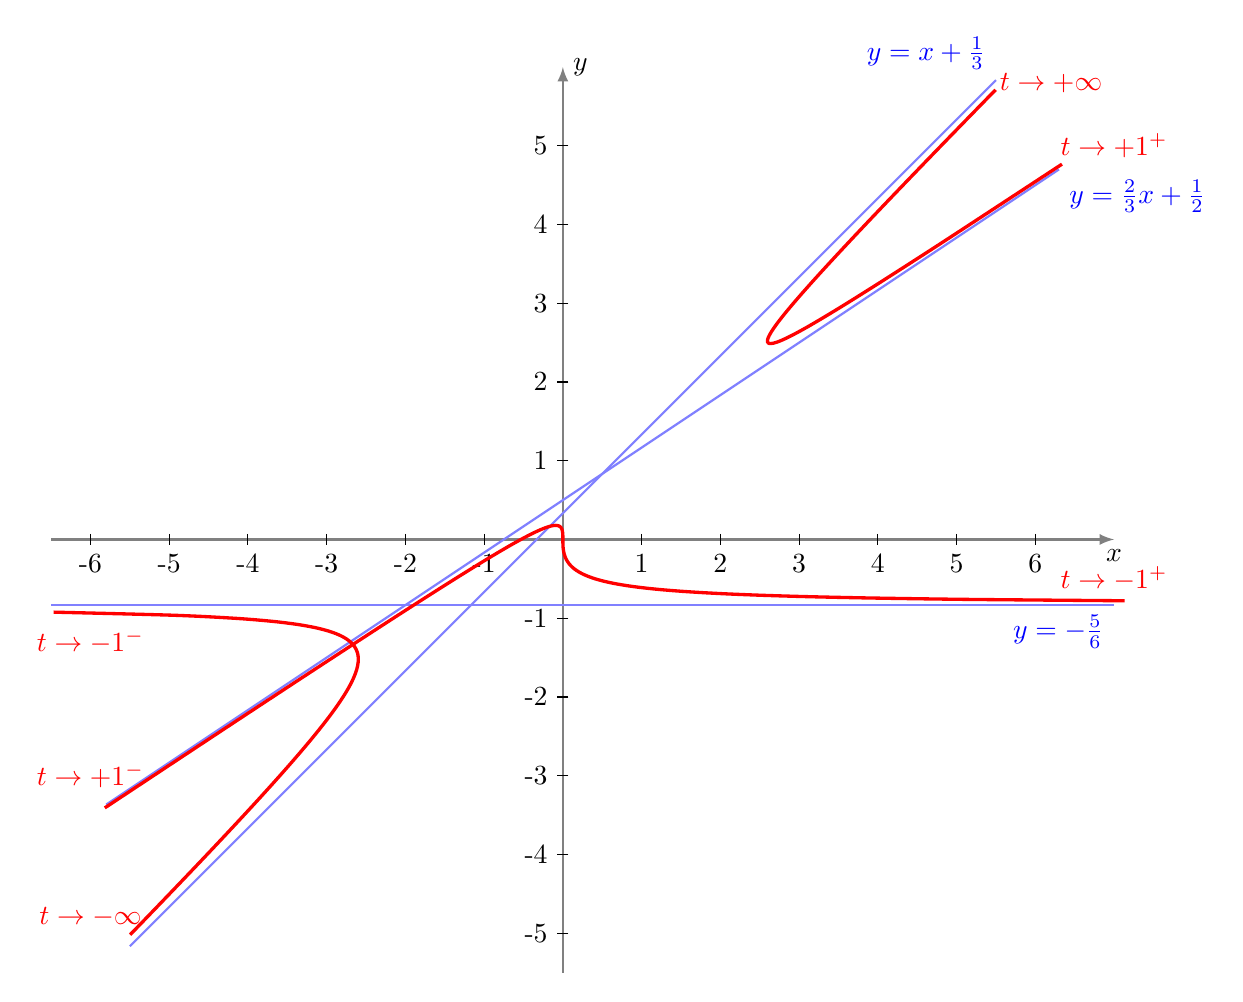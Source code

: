 \begin{tikzpicture}

% Axes
     \draw[->,>=latex,thick, gray] (-6.5,0)--(7,0) node[below,black] {$x$};
     \draw[->,>=latex,thick, gray] (0,-5.5)--(0,6) node[right,black] {$y$};

 % Ticks
    	\foreach \x in {1,...,6}
     		\draw (\x,2pt) -- (\x,-2pt)
			node[anchor=north] {\x};
    	\foreach \x in {-1,...,-6}
     		\draw (\x,2pt) -- (\x,-2pt)
			node[anchor=north] {\x};
    	\foreach \x in {1,...,5}
     		\draw (2pt,\x) -- (-2pt,\x)
			node[anchor=east] {\x};
    	\foreach \x in {-1,...,-5}
     		\draw (2pt,\x) -- (-2pt,\x)
			node[anchor=east] {\x};

% Asymptotes
 \draw[thick, blue!50] (-6.5,{-5/6})--(7,{-5/6}) node[below left,blue] {$y=-\frac56$};

 \def\x{-5.8};      \def\y{6.3};
 \draw[thick, blue!50] (\x,{2*\x/3+1/2})--(\y,{2*\y/3+1/2}) node[below right,blue] {$y=\frac23x+\frac12$};

 \def\x{-5.5};      \def\y{5.5};
 \draw[thick, blue!50] (\x,{\x+1/3})--(\y,{\y+1/3}) node[above left,blue] {$y=x+\frac13$};


% Courbe
% Sur ]1,+\infty[
     \draw [very thick, color=red,samples=100,smooth, variable=\t,domain=1.1:5.3] plot( {(\t*\t*\t)/(\t*\t-1)} , {(\t*(3*\t-2))/(3*(\t-1))} );

% Sur ]-\infty,-1[
      \draw [very thick, color=red,samples=100,smooth, variable=\t,domain=-5.3:-1.097] plot( {(\t*\t*\t)/(\t*\t-1)} , {(\t*(3*\t-2))/(3*(\t-1))} );

% Entre -1 et 1
      \draw [very thick, color=red,samples=100,smooth, variable=\t,domain=-0.94:0.93] plot( {(\t*\t*\t)/(\t*\t-1)} , {(\t*(3*\t-2))/(3*(\t-1))} );

% Branches

  \node[red] at (-6,-4.8) {$t\to-\infty$};
  \node[red] at (-6,-1.3) {$t\to-1^-$};
  \node[red] at (7,-0.5) {$t\to-1^+$};
  \node[red] at (-6,-3) {$t\to+1^-$};
  \node[red] at (7,5) {$t\to+1^+$};
  \node[red] at (6.2,5.8) {$t\to+\infty$};

\end{tikzpicture}
